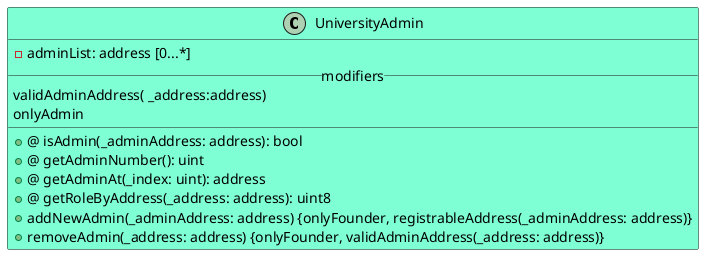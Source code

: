 @startuml

class UniversityAdmin #AquaMarine {
- adminList: address [0...*]
__modifiers__
validAdminAddress( _address:address)
onlyAdmin
__
+@ isAdmin(_adminAddress: address): bool
+@ getAdminNumber(): uint
+@ getAdminAt(_index: uint): address
+@ getRoleByAddress(_address: address): uint8
+ addNewAdmin(_adminAddress: address) {onlyFounder, registrableAddress(_adminAddress: address)}
+ removeAdmin(_address: address) {onlyFounder, validAdminAddress(_address: address)}
}
@enduml
